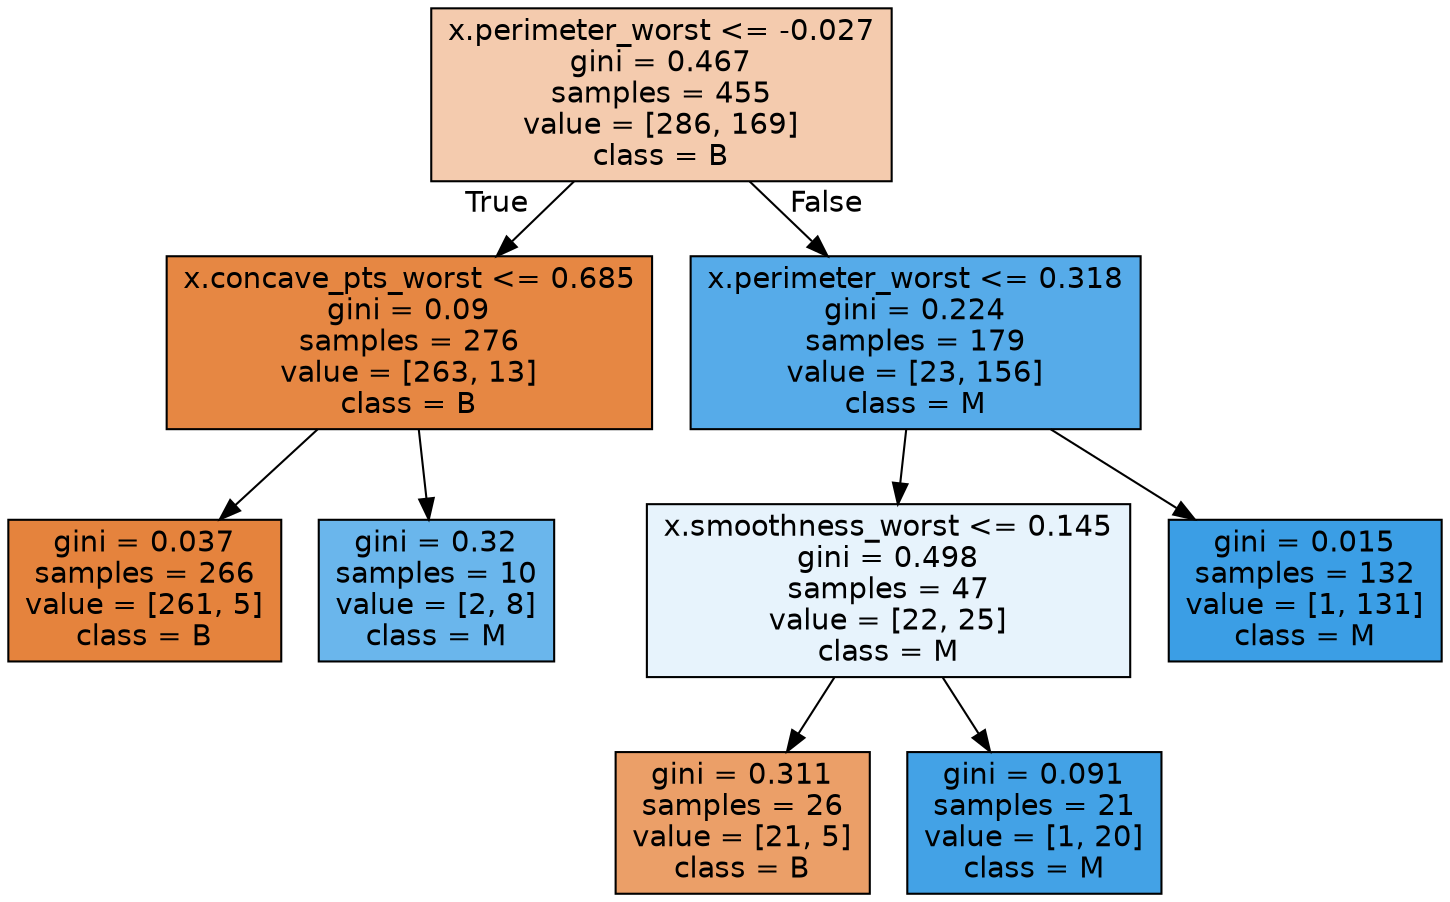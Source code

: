digraph Tree {
node [shape=box, style="filled", color="black", fontname="helvetica"] ;
edge [fontname="helvetica"] ;
0 [label="x.perimeter_worst <= -0.027\ngini = 0.467\nsamples = 455\nvalue = [286, 169]\nclass = B", fillcolor="#f4cbae"] ;
1 [label="x.concave_pts_worst <= 0.685\ngini = 0.09\nsamples = 276\nvalue = [263, 13]\nclass = B", fillcolor="#e68743"] ;
0 -> 1 [labeldistance=2.5, labelangle=45, headlabel="True"] ;
7 [label="gini = 0.037\nsamples = 266\nvalue = [261, 5]\nclass = B", fillcolor="#e5833d"] ;
1 -> 7 ;
8 [label="gini = 0.32\nsamples = 10\nvalue = [2, 8]\nclass = M", fillcolor="#6ab6ec"] ;
1 -> 8 ;
2 [label="x.perimeter_worst <= 0.318\ngini = 0.224\nsamples = 179\nvalue = [23, 156]\nclass = M", fillcolor="#56abe9"] ;
0 -> 2 [labeldistance=2.5, labelangle=-45, headlabel="False"] ;
3 [label="x.smoothness_worst <= 0.145\ngini = 0.498\nsamples = 47\nvalue = [22, 25]\nclass = M", fillcolor="#e7f3fc"] ;
2 -> 3 ;
5 [label="gini = 0.311\nsamples = 26\nvalue = [21, 5]\nclass = B", fillcolor="#eb9f68"] ;
3 -> 5 ;
6 [label="gini = 0.091\nsamples = 21\nvalue = [1, 20]\nclass = M", fillcolor="#43a2e6"] ;
3 -> 6 ;
4 [label="gini = 0.015\nsamples = 132\nvalue = [1, 131]\nclass = M", fillcolor="#3b9ee5"] ;
2 -> 4 ;
}
